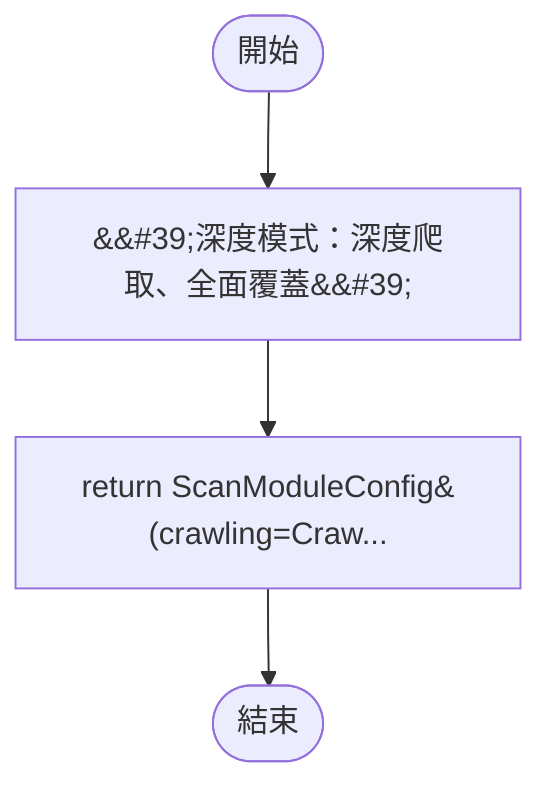 flowchart TB
    n1([開始])
    n2([結束])
    n3[&amp;&#35;39;深度模式：深度爬取、全面覆蓋&amp;&#35;39;]
    n4[return ScanModuleConfig&#40;crawling=Craw...]
    n1 --> n3
    n3 --> n4
    n4 --> n2